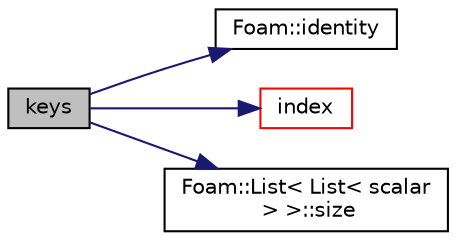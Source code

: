 digraph "keys"
{
  bgcolor="transparent";
  edge [fontname="Helvetica",fontsize="10",labelfontname="Helvetica",labelfontsize="10"];
  node [fontname="Helvetica",fontsize="10",shape=record];
  rankdir="LR";
  Node23 [label="keys",height=0.2,width=0.4,color="black", fillcolor="grey75", style="filled", fontcolor="black"];
  Node23 -> Node24 [color="midnightblue",fontsize="10",style="solid",fontname="Helvetica"];
  Node24 [label="Foam::identity",height=0.2,width=0.4,color="black",URL="$a21851.html#a36af96cb841435845fffb4fe69208490",tooltip="Create identity map (map[i] == i) of given length. "];
  Node23 -> Node25 [color="midnightblue",fontsize="10",style="solid",fontname="Helvetica"];
  Node25 [label="index",height=0.2,width=0.4,color="red",URL="$a27001.html#afc2c6ca23397ec9240c9974ac5c7d0a9",tooltip="Return the appropriate List index for the given bin index. "];
  Node23 -> Node32 [color="midnightblue",fontsize="10",style="solid",fontname="Helvetica"];
  Node32 [label="Foam::List\< List\< scalar\l \> \>::size",height=0.2,width=0.4,color="black",URL="$a26833.html#a47b3bf30da1eb3ab8076b5fbe00e0494",tooltip="Return the number of elements in the UList. "];
}
